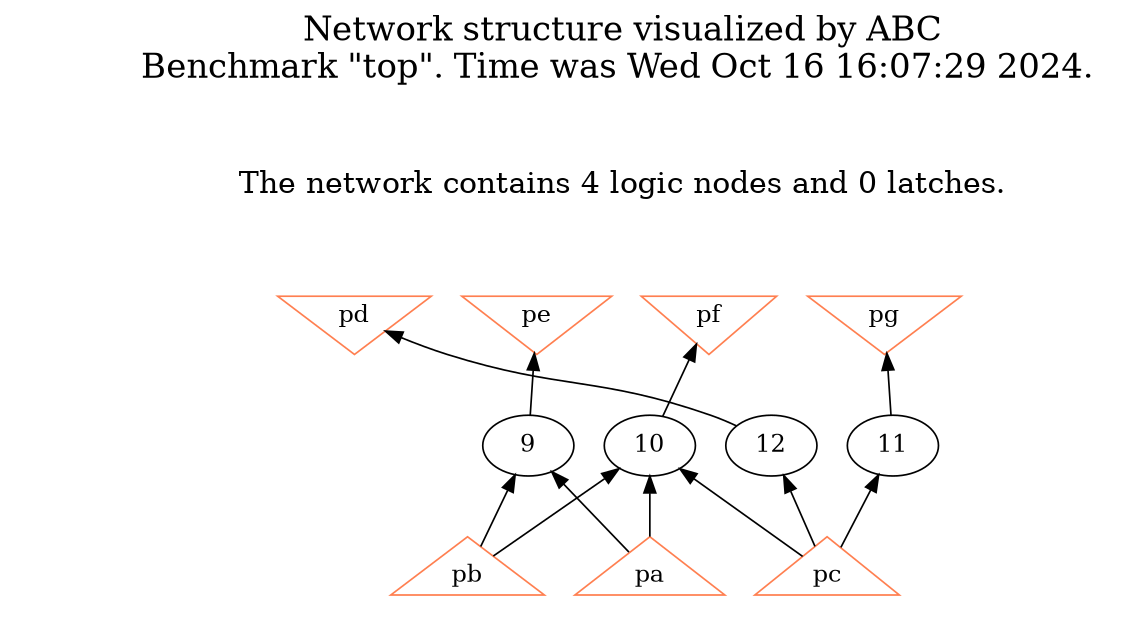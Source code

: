 # Network structure generated by ABC

digraph network {
size = "7.5,10";
center = true;
edge [dir = back];

{
  node [shape = plaintext];
  edge [style = invis];
  LevelTitle1 [label=""];
  LevelTitle2 [label=""];
  Level2 [label = ""];
  Level1 [label = ""];
  Level0 [label = ""];
  LevelTitle1 ->  LevelTitle2 ->  Level2 ->  Level1 ->  Level0;
}

{
  rank = same;
  LevelTitle1;
  title1 [shape=plaintext,
          fontsize=20,
          fontname = "Times-Roman",
          label="Network structure visualized by ABC\nBenchmark \"top\". Time was Wed Oct 16 16:07:29 2024. "
         ];
}

{
  rank = same;
  LevelTitle2;
  title2 [shape=plaintext,
          fontsize=18,
          fontname = "Times-Roman",
          label="The network contains 4 logic nodes and 0 latches.\n"
         ];
}

{
  rank = same;
  Level2;
  Node4 [label = "pd", shape = invtriangle, color = coral, fillcolor = coral];
  Node5 [label = "pe", shape = invtriangle, color = coral, fillcolor = coral];
  Node6 [label = "pf", shape = invtriangle, color = coral, fillcolor = coral];
  Node7 [label = "pg", shape = invtriangle, color = coral, fillcolor = coral];
}

{
  rank = same;
  Level1;
  Node9 [label = "9\n", shape = ellipse];
  Node10 [label = "10\n", shape = ellipse];
  Node11 [label = "11\n", shape = ellipse];
  Node12 [label = "12\n", shape = ellipse];
}

{
  rank = same;
  Level0;
  Node1 [label = "pa", shape = triangle, color = coral, fillcolor = coral];
  Node2 [label = "pb", shape = triangle, color = coral, fillcolor = coral];
  Node3 [label = "pc", shape = triangle, color = coral, fillcolor = coral];
}

title1 -> title2 [style = invis];
title2 -> Node4 [style = invis];
title2 -> Node5 [style = invis];
title2 -> Node6 [style = invis];
title2 -> Node7 [style = invis];
Node4 -> Node5 [style = invis];
Node5 -> Node6 [style = invis];
Node6 -> Node7 [style = invis];
Node4 -> Node12 [style = solid];
Node5 -> Node9 [style = solid];
Node6 -> Node10 [style = solid];
Node7 -> Node11 [style = solid];
Node9 -> Node1 [style = solid];
Node9 -> Node2 [style = solid];
Node10 -> Node1 [style = solid];
Node10 -> Node2 [style = solid];
Node10 -> Node3 [style = solid];
Node11 -> Node3 [style = solid];
Node12 -> Node3 [style = solid];
}

